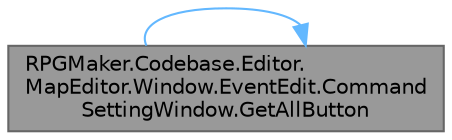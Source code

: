 digraph "RPGMaker.Codebase.Editor.MapEditor.Window.EventEdit.CommandSettingWindow.GetAllButton"
{
 // LATEX_PDF_SIZE
  bgcolor="transparent";
  edge [fontname=Helvetica,fontsize=10,labelfontname=Helvetica,labelfontsize=10];
  node [fontname=Helvetica,fontsize=10,shape=box,height=0.2,width=0.4];
  rankdir="LR";
  Node1 [id="Node000001",label="RPGMaker.Codebase.Editor.\lMapEditor.Window.EventEdit.Command\lSettingWindow.GetAllButton",height=0.2,width=0.4,color="gray40", fillcolor="grey60", style="filled", fontcolor="black",tooltip="画面内に存在する全てのButtonを取得する"];
  Node1 -> Node1 [id="edge1_Node000001_Node000001",color="steelblue1",style="solid",tooltip=" "];
}
